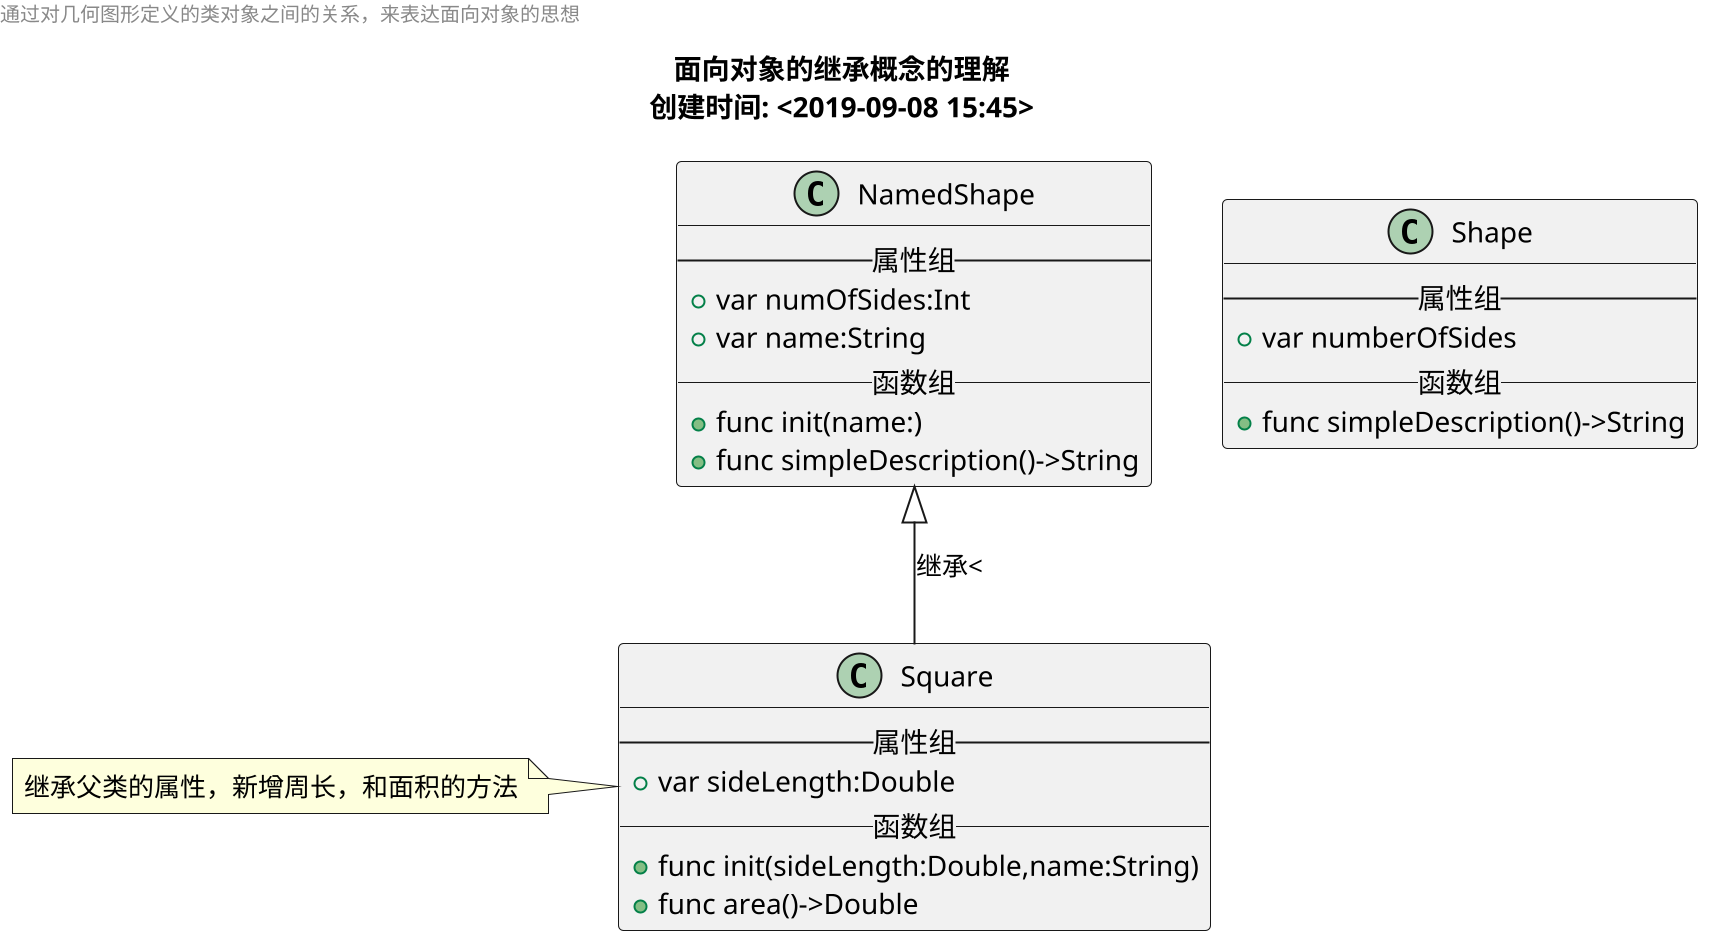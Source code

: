 @startuml
scale 2
page 1x1
title
面向对象的继承概念的理解
创建时间: <2019-09-08 15:45>
endtitle
left header
通过对几何图形定义的类对象之间的关系，来表达面向对象的思想
endheader

class "Shape" as Shape {
--属性组 --
+ var numberOfSides
__ 函数组__
+ func simpleDescription()->String
}

class "NamedShape" as NamedShape {
--属性组 --
+ var numOfSides:Int
+ var name:String
__ 函数组__
+ func init(name:)
+ func simpleDescription()->String
}

class "Square" as Square {
--属性组 --
+ var sideLength:Double	
__ 函数组__
+ func init(sideLength:Double,name:String)
+ func area()->Double
}

NamedShape <|-- Square:继承<

note left of Square
继承父类的属性，新增周长，和面积的方法
end note


@enduml
